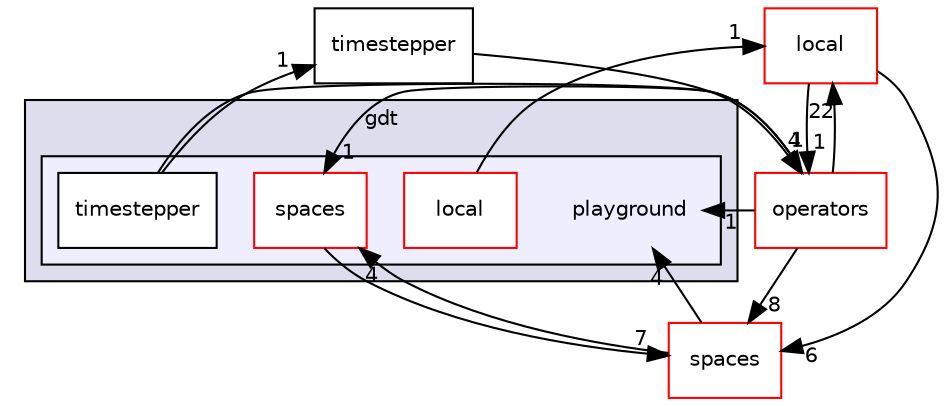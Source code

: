 digraph "playground" {
  compound=true
  node [ fontsize="10", fontname="Helvetica"];
  edge [ labelfontsize="10", labelfontname="Helvetica"];
  subgraph clusterdir_34906b46abd2322068aa0195bd244708 {
    graph [ bgcolor="#ddddee", pencolor="black", label="gdt" fontname="Helvetica", fontsize="10", URL="dir_34906b46abd2322068aa0195bd244708.html"]
  subgraph clusterdir_1eea3f25d96e3194dad91b986d4f2dcc {
    graph [ bgcolor="#eeeeff", pencolor="black", label="" URL="dir_1eea3f25d96e3194dad91b986d4f2dcc.html"];
    dir_1eea3f25d96e3194dad91b986d4f2dcc [shape=plaintext label="playground"];
    dir_6dd10f431c82bad66dbba62f63e162d7 [shape=box label="local" color="red" fillcolor="white" style="filled" URL="dir_6dd10f431c82bad66dbba62f63e162d7.html"];
    dir_4ffd1a13c5d71df01de237c0b18f9ccc [shape=box label="spaces" color="red" fillcolor="white" style="filled" URL="dir_4ffd1a13c5d71df01de237c0b18f9ccc.html"];
    dir_70342cd8bfc03251c6b862f9c72e8886 [shape=box label="timestepper" color="black" fillcolor="white" style="filled" URL="dir_70342cd8bfc03251c6b862f9c72e8886.html"];
  }
  }
  dir_e5964b6fd5a6d82d96e1215fe4a1a66d [shape=box label="local" fillcolor="white" style="filled" color="red" URL="dir_e5964b6fd5a6d82d96e1215fe4a1a66d.html"];
  dir_43d0cc378a1b7044a9ebea179385123e [shape=box label="spaces" fillcolor="white" style="filled" color="red" URL="dir_43d0cc378a1b7044a9ebea179385123e.html"];
  dir_8eae17099f455a1cfbd2c25e13098b8a [shape=box label="operators" fillcolor="white" style="filled" color="red" URL="dir_8eae17099f455a1cfbd2c25e13098b8a.html"];
  dir_af7047e8b8f103b627ea592a78989197 [shape=box label="timestepper" URL="dir_af7047e8b8f103b627ea592a78989197.html"];
  dir_e5964b6fd5a6d82d96e1215fe4a1a66d->dir_43d0cc378a1b7044a9ebea179385123e [headlabel="6", labeldistance=1.5 headhref="dir_000007_000014.html"];
  dir_e5964b6fd5a6d82d96e1215fe4a1a66d->dir_8eae17099f455a1cfbd2c25e13098b8a [headlabel="1", labeldistance=1.5 headhref="dir_000007_000005.html"];
  dir_4ffd1a13c5d71df01de237c0b18f9ccc->dir_43d0cc378a1b7044a9ebea179385123e [headlabel="7", labeldistance=1.5 headhref="dir_000012_000014.html"];
  dir_43d0cc378a1b7044a9ebea179385123e->dir_4ffd1a13c5d71df01de237c0b18f9ccc [headlabel="4", labeldistance=1.5 headhref="dir_000014_000012.html"];
  dir_43d0cc378a1b7044a9ebea179385123e->dir_1eea3f25d96e3194dad91b986d4f2dcc [headlabel="4", labeldistance=1.5 headhref="dir_000014_000011.html"];
  dir_8eae17099f455a1cfbd2c25e13098b8a->dir_e5964b6fd5a6d82d96e1215fe4a1a66d [headlabel="22", labeldistance=1.5 headhref="dir_000005_000007.html"];
  dir_8eae17099f455a1cfbd2c25e13098b8a->dir_4ffd1a13c5d71df01de237c0b18f9ccc [headlabel="1", labeldistance=1.5 headhref="dir_000005_000012.html"];
  dir_8eae17099f455a1cfbd2c25e13098b8a->dir_43d0cc378a1b7044a9ebea179385123e [headlabel="8", labeldistance=1.5 headhref="dir_000005_000014.html"];
  dir_8eae17099f455a1cfbd2c25e13098b8a->dir_1eea3f25d96e3194dad91b986d4f2dcc [headlabel="1", labeldistance=1.5 headhref="dir_000005_000011.html"];
  dir_6dd10f431c82bad66dbba62f63e162d7->dir_e5964b6fd5a6d82d96e1215fe4a1a66d [headlabel="1", labeldistance=1.5 headhref="dir_000031_000007.html"];
  dir_70342cd8bfc03251c6b862f9c72e8886->dir_8eae17099f455a1cfbd2c25e13098b8a [headlabel="1", labeldistance=1.5 headhref="dir_000034_000005.html"];
  dir_70342cd8bfc03251c6b862f9c72e8886->dir_af7047e8b8f103b627ea592a78989197 [headlabel="1", labeldistance=1.5 headhref="dir_000034_000004.html"];
  dir_af7047e8b8f103b627ea592a78989197->dir_8eae17099f455a1cfbd2c25e13098b8a [headlabel="4", labeldistance=1.5 headhref="dir_000004_000005.html"];
}
